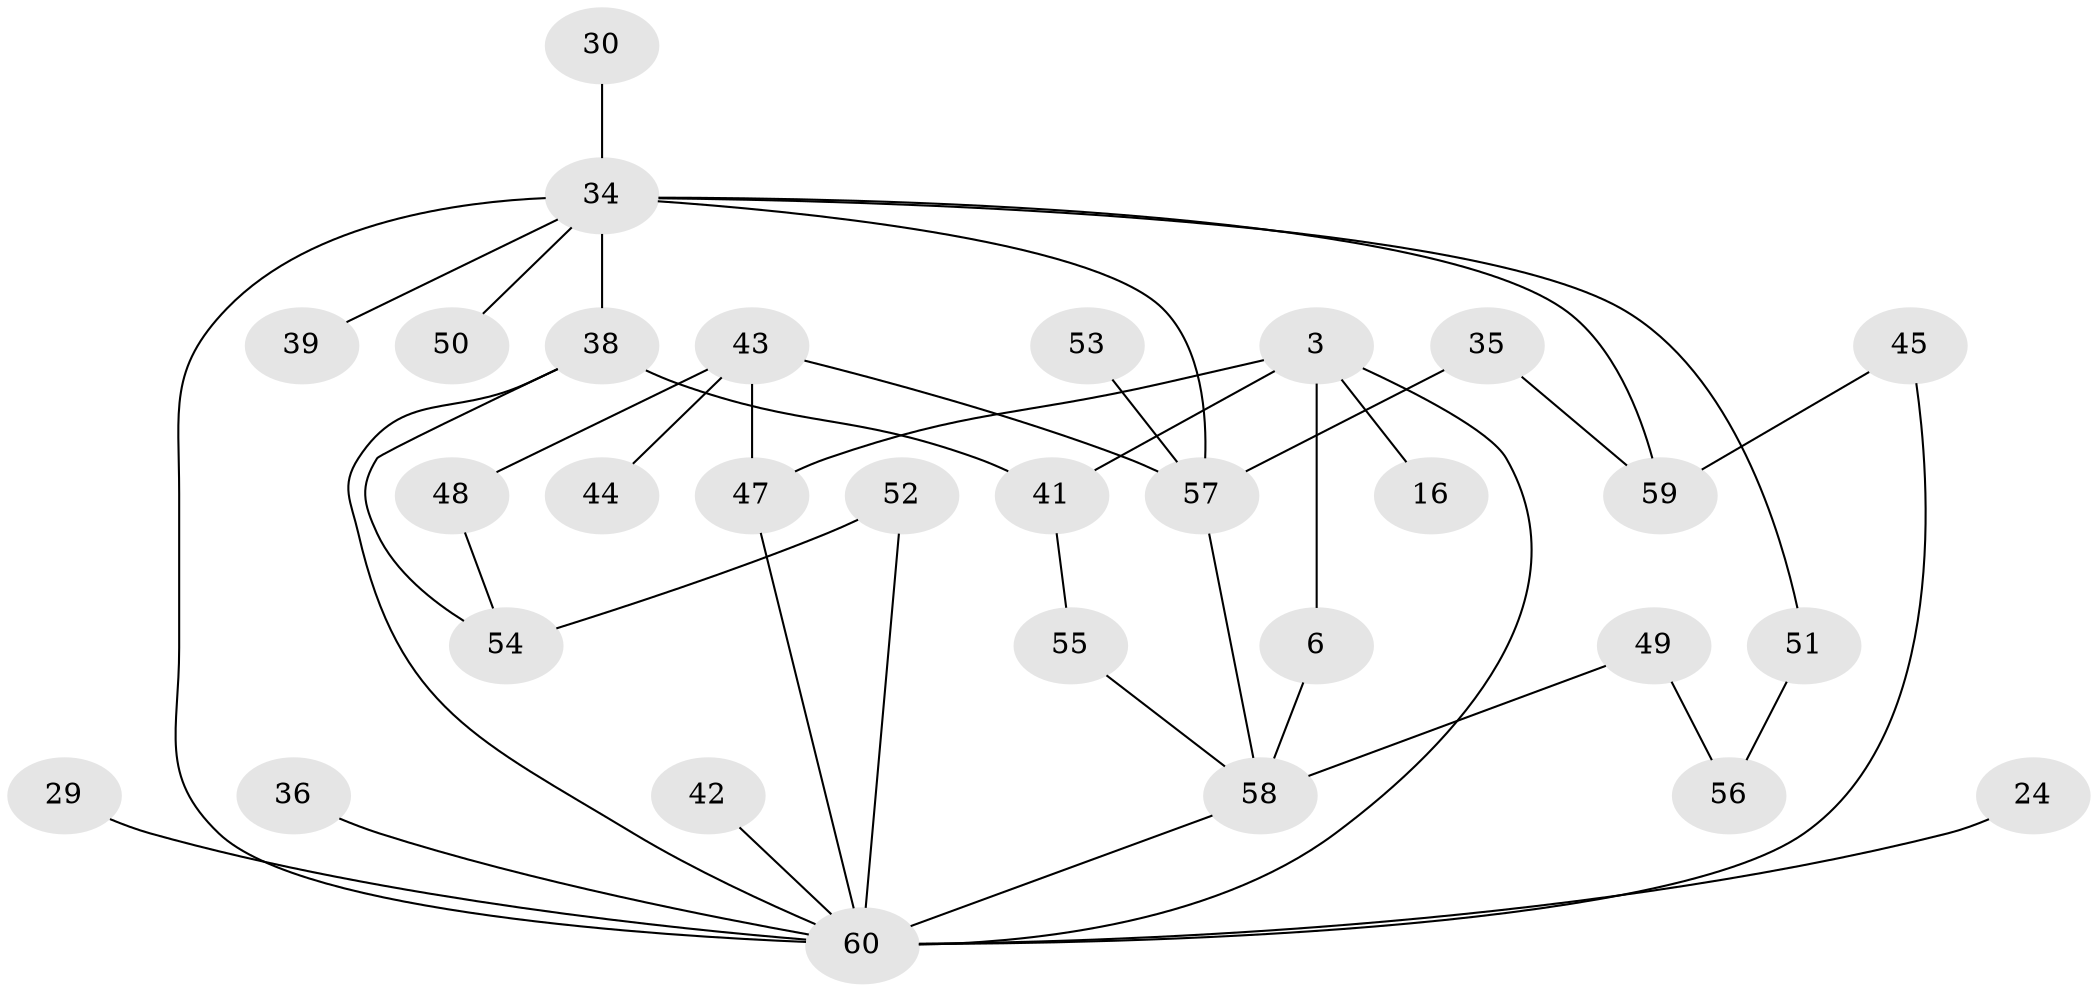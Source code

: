// original degree distribution, {3: 0.26666666666666666, 4: 0.06666666666666667, 7: 0.03333333333333333, 6: 0.03333333333333333, 2: 0.3333333333333333, 5: 0.05, 1: 0.21666666666666667}
// Generated by graph-tools (version 1.1) at 2025/41/03/09/25 04:41:57]
// undirected, 30 vertices, 41 edges
graph export_dot {
graph [start="1"]
  node [color=gray90,style=filled];
  3;
  6;
  16;
  24;
  29;
  30;
  34 [super="+4"];
  35;
  36 [super="+28"];
  38 [super="+9+17"];
  39;
  41 [super="+2"];
  42;
  43;
  44;
  45;
  47 [super="+40"];
  48;
  49 [super="+18"];
  50;
  51;
  52 [super="+21+22"];
  53;
  54 [super="+46"];
  55 [super="+23"];
  56;
  57 [super="+5+11+19+26+33"];
  58 [super="+7"];
  59 [super="+25"];
  60 [super="+37+13+14+20"];
  3 -- 6;
  3 -- 16;
  3 -- 41 [weight=2];
  3 -- 60 [weight=2];
  3 -- 47;
  6 -- 58;
  24 -- 60;
  29 -- 60;
  30 -- 34;
  34 -- 39;
  34 -- 50;
  34 -- 51;
  34 -- 38 [weight=3];
  34 -- 57;
  34 -- 60;
  34 -- 59;
  35 -- 59;
  35 -- 57;
  36 -- 60;
  38 -- 41 [weight=2];
  38 -- 60;
  38 -- 54;
  41 -- 55;
  42 -- 60;
  43 -- 44;
  43 -- 47 [weight=2];
  43 -- 48;
  43 -- 57;
  45 -- 59;
  45 -- 60;
  47 -- 60;
  48 -- 54;
  49 -- 58 [weight=2];
  49 -- 56;
  51 -- 56;
  52 -- 60;
  52 -- 54 [weight=2];
  53 -- 57;
  55 -- 58;
  57 -- 58;
  58 -- 60;
}
